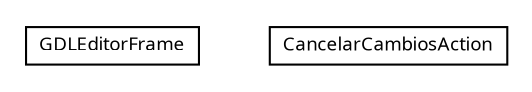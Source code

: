 #!/usr/local/bin/dot
#
# Class diagram 
# Generated by UMLGraph version R5_6 (http://www.umlgraph.org/)
#

digraph G {
	edge [fontname="Trebuchet MS",fontsize=10,labelfontname="Trebuchet MS",labelfontsize=10];
	node [fontname="Trebuchet MS",fontsize=10,shape=plaintext];
	nodesep=0.25;
	ranksep=0.5;
	// se.cambio.cds.gdl.editor.view.frame.GDLEditorFrame
	c62098 [label=<<table title="se.cambio.cds.gdl.editor.view.frame.GDLEditorFrame" border="0" cellborder="1" cellspacing="0" cellpadding="2" port="p" href="./GDLEditorFrame.html">
		<tr><td><table border="0" cellspacing="0" cellpadding="1">
<tr><td align="center" balign="center"><font face="Trebuchet MS"> GDLEditorFrame </font></td></tr>
		</table></td></tr>
		</table>>, URL="./GDLEditorFrame.html", fontname="Trebuchet MS", fontcolor="black", fontsize=9.0];
	// se.cambio.cds.gdl.editor.view.frame.GDLEditorFrame.CancelarCambiosAction
	c62099 [label=<<table title="se.cambio.cds.gdl.editor.view.frame.GDLEditorFrame.CancelarCambiosAction" border="0" cellborder="1" cellspacing="0" cellpadding="2" port="p" href="./GDLEditorFrame.CancelarCambiosAction.html">
		<tr><td><table border="0" cellspacing="0" cellpadding="1">
<tr><td align="center" balign="center"><font face="Trebuchet MS"> CancelarCambiosAction </font></td></tr>
		</table></td></tr>
		</table>>, URL="./GDLEditorFrame.CancelarCambiosAction.html", fontname="Trebuchet MS", fontcolor="black", fontsize=9.0];
}

